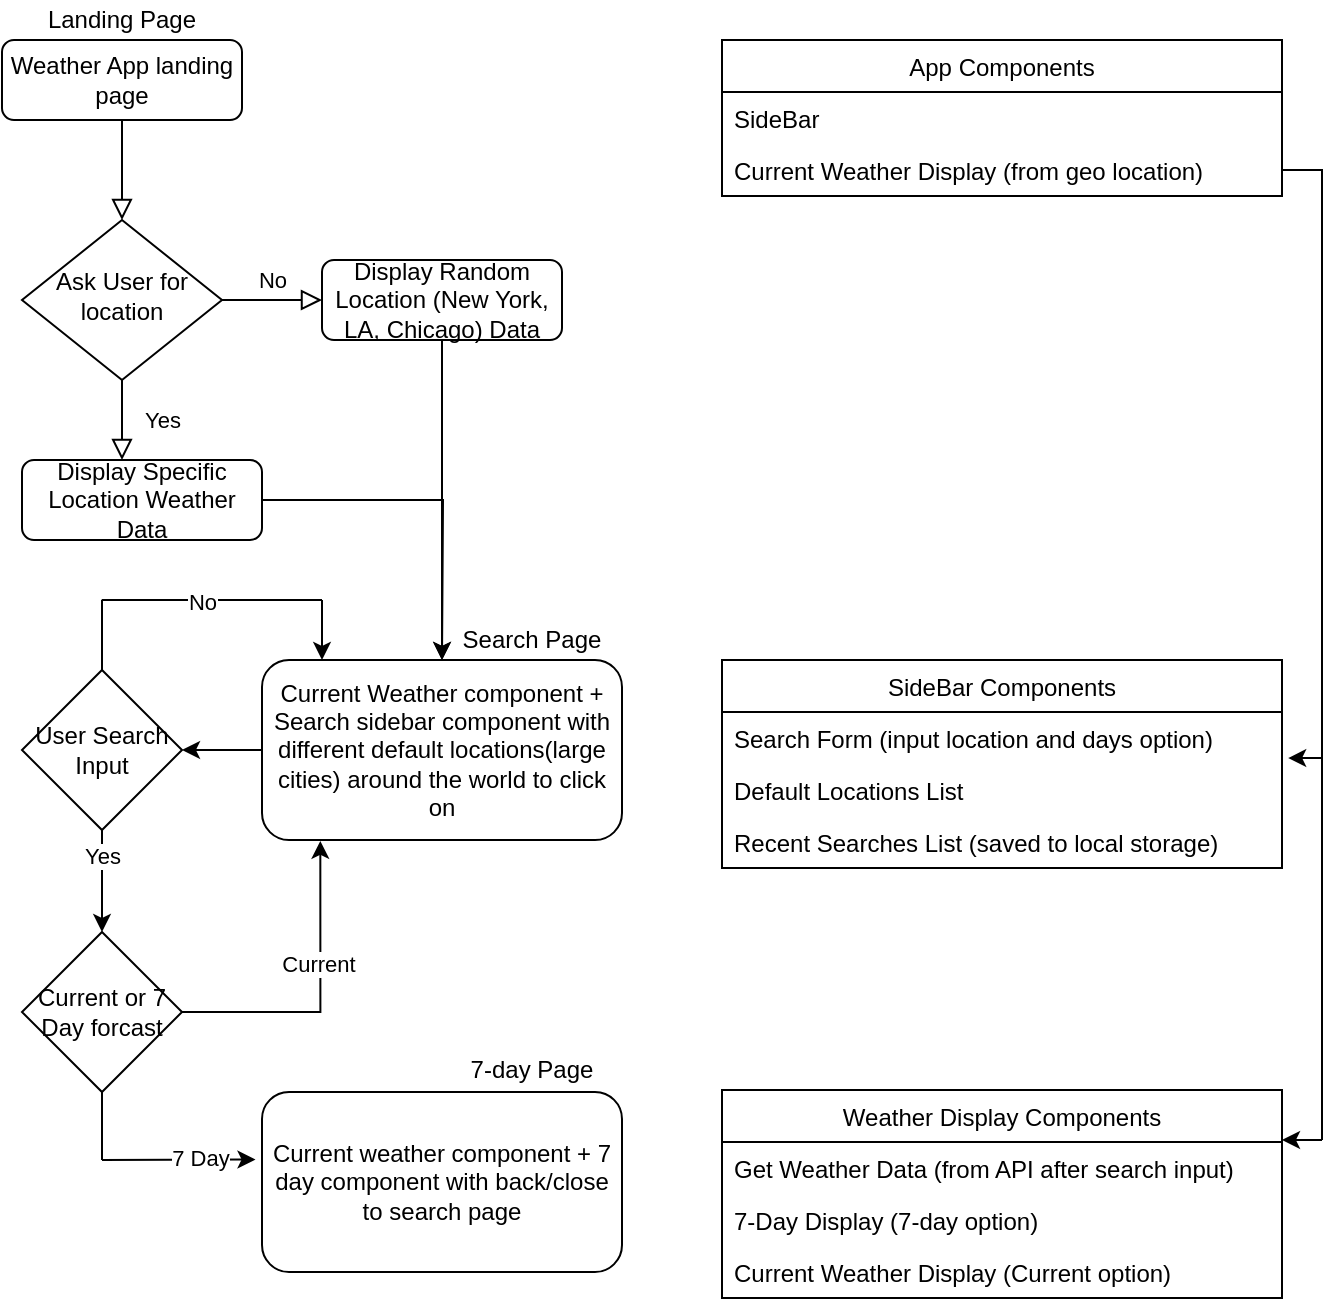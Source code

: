 <mxfile version="13.7.3" type="device"><diagram id="C5RBs43oDa-KdzZeNtuy" name="Page-1"><mxGraphModel dx="1326" dy="816" grid="0" gridSize="10" guides="1" tooltips="1" connect="1" arrows="1" fold="1" page="1" pageScale="1" pageWidth="827" pageHeight="1169" math="0" shadow="0"><root><mxCell id="WIyWlLk6GJQsqaUBKTNV-0"/><mxCell id="WIyWlLk6GJQsqaUBKTNV-1" parent="WIyWlLk6GJQsqaUBKTNV-0"/><mxCell id="WIyWlLk6GJQsqaUBKTNV-2" value="" style="rounded=0;html=1;jettySize=auto;orthogonalLoop=1;fontSize=11;endArrow=block;endFill=0;endSize=8;strokeWidth=1;shadow=0;labelBackgroundColor=none;edgeStyle=orthogonalEdgeStyle;" parent="WIyWlLk6GJQsqaUBKTNV-1" source="WIyWlLk6GJQsqaUBKTNV-3" target="WIyWlLk6GJQsqaUBKTNV-6" edge="1"><mxGeometry relative="1" as="geometry"/></mxCell><mxCell id="WIyWlLk6GJQsqaUBKTNV-3" value="Weather App landing page" style="rounded=1;whiteSpace=wrap;html=1;fontSize=12;glass=0;strokeWidth=1;shadow=0;" parent="WIyWlLk6GJQsqaUBKTNV-1" vertex="1"><mxGeometry x="83" y="80" width="120" height="40" as="geometry"/></mxCell><mxCell id="WIyWlLk6GJQsqaUBKTNV-4" value="Yes" style="rounded=0;html=1;jettySize=auto;orthogonalLoop=1;fontSize=11;endArrow=block;endFill=0;endSize=8;strokeWidth=1;shadow=0;labelBackgroundColor=none;edgeStyle=orthogonalEdgeStyle;" parent="WIyWlLk6GJQsqaUBKTNV-1" source="WIyWlLk6GJQsqaUBKTNV-6" edge="1"><mxGeometry y="20" relative="1" as="geometry"><mxPoint as="offset"/><mxPoint x="143" y="290" as="targetPoint"/></mxGeometry></mxCell><mxCell id="WIyWlLk6GJQsqaUBKTNV-5" value="No" style="edgeStyle=orthogonalEdgeStyle;rounded=0;html=1;jettySize=auto;orthogonalLoop=1;fontSize=11;endArrow=block;endFill=0;endSize=8;strokeWidth=1;shadow=0;labelBackgroundColor=none;" parent="WIyWlLk6GJQsqaUBKTNV-1" source="WIyWlLk6GJQsqaUBKTNV-6" target="WIyWlLk6GJQsqaUBKTNV-7" edge="1"><mxGeometry y="10" relative="1" as="geometry"><mxPoint as="offset"/></mxGeometry></mxCell><mxCell id="WIyWlLk6GJQsqaUBKTNV-6" value="Ask User for location" style="rhombus;whiteSpace=wrap;html=1;shadow=0;fontFamily=Helvetica;fontSize=12;align=center;strokeWidth=1;spacing=6;spacingTop=-4;" parent="WIyWlLk6GJQsqaUBKTNV-1" vertex="1"><mxGeometry x="93" y="170" width="100" height="80" as="geometry"/></mxCell><mxCell id="UInqxs0EbfpYMauiSdNI-1" style="edgeStyle=orthogonalEdgeStyle;rounded=0;orthogonalLoop=1;jettySize=auto;html=1;" edge="1" parent="WIyWlLk6GJQsqaUBKTNV-1" source="WIyWlLk6GJQsqaUBKTNV-7"><mxGeometry relative="1" as="geometry"><mxPoint x="303" y="390" as="targetPoint"/></mxGeometry></mxCell><mxCell id="WIyWlLk6GJQsqaUBKTNV-7" value="Display Random Location (New York, LA, Chicago) Data" style="rounded=1;whiteSpace=wrap;html=1;fontSize=12;glass=0;strokeWidth=1;shadow=0;" parent="WIyWlLk6GJQsqaUBKTNV-1" vertex="1"><mxGeometry x="243" y="190" width="120" height="40" as="geometry"/></mxCell><mxCell id="UInqxs0EbfpYMauiSdNI-2" style="edgeStyle=orthogonalEdgeStyle;rounded=0;orthogonalLoop=1;jettySize=auto;html=1;" edge="1" parent="WIyWlLk6GJQsqaUBKTNV-1" source="UInqxs0EbfpYMauiSdNI-0"><mxGeometry relative="1" as="geometry"><mxPoint x="303" y="390" as="targetPoint"/></mxGeometry></mxCell><mxCell id="UInqxs0EbfpYMauiSdNI-0" value="Display Specific Location Weather Data" style="rounded=1;whiteSpace=wrap;html=1;fontSize=12;glass=0;strokeWidth=1;shadow=0;" vertex="1" parent="WIyWlLk6GJQsqaUBKTNV-1"><mxGeometry x="93" y="290" width="120" height="40" as="geometry"/></mxCell><mxCell id="UInqxs0EbfpYMauiSdNI-6" style="edgeStyle=orthogonalEdgeStyle;rounded=0;orthogonalLoop=1;jettySize=auto;html=1;" edge="1" parent="WIyWlLk6GJQsqaUBKTNV-1" source="UInqxs0EbfpYMauiSdNI-4"><mxGeometry relative="1" as="geometry"><mxPoint x="173" y="435" as="targetPoint"/></mxGeometry></mxCell><mxCell id="UInqxs0EbfpYMauiSdNI-4" value="Current Weather component + Search sidebar component with different default locations(large cities) around the world to click on" style="rounded=1;whiteSpace=wrap;html=1;" vertex="1" parent="WIyWlLk6GJQsqaUBKTNV-1"><mxGeometry x="213" y="390" width="180" height="90" as="geometry"/></mxCell><mxCell id="UInqxs0EbfpYMauiSdNI-5" value="User Search Input" style="rhombus;whiteSpace=wrap;html=1;" vertex="1" parent="WIyWlLk6GJQsqaUBKTNV-1"><mxGeometry x="93" y="395" width="80" height="80" as="geometry"/></mxCell><mxCell id="UInqxs0EbfpYMauiSdNI-8" value="" style="endArrow=none;html=1;exitX=0.5;exitY=0;exitDx=0;exitDy=0;" edge="1" parent="WIyWlLk6GJQsqaUBKTNV-1" source="UInqxs0EbfpYMauiSdNI-5"><mxGeometry width="50" height="50" relative="1" as="geometry"><mxPoint x="128" y="390" as="sourcePoint"/><mxPoint x="133" y="360" as="targetPoint"/></mxGeometry></mxCell><mxCell id="UInqxs0EbfpYMauiSdNI-9" value="" style="endArrow=none;html=1;exitX=0.5;exitY=0;exitDx=0;exitDy=0;" edge="1" parent="WIyWlLk6GJQsqaUBKTNV-1"><mxGeometry width="50" height="50" relative="1" as="geometry"><mxPoint x="132.85" y="360" as="sourcePoint"/><mxPoint x="243" y="360" as="targetPoint"/></mxGeometry></mxCell><mxCell id="UInqxs0EbfpYMauiSdNI-13" value="No" style="edgeLabel;html=1;align=center;verticalAlign=middle;resizable=0;points=[];" vertex="1" connectable="0" parent="UInqxs0EbfpYMauiSdNI-9"><mxGeometry x="-0.105" y="-1" relative="1" as="geometry"><mxPoint as="offset"/></mxGeometry></mxCell><mxCell id="UInqxs0EbfpYMauiSdNI-11" value="" style="endArrow=classic;html=1;" edge="1" parent="WIyWlLk6GJQsqaUBKTNV-1"><mxGeometry width="50" height="50" relative="1" as="geometry"><mxPoint x="243" y="360" as="sourcePoint"/><mxPoint x="243" y="390" as="targetPoint"/></mxGeometry></mxCell><mxCell id="UInqxs0EbfpYMauiSdNI-16" value="" style="endArrow=classic;html=1;exitX=0.5;exitY=1;exitDx=0;exitDy=0;entryX=0.5;entryY=0;entryDx=0;entryDy=0;" edge="1" parent="WIyWlLk6GJQsqaUBKTNV-1" source="UInqxs0EbfpYMauiSdNI-5" target="UInqxs0EbfpYMauiSdNI-18"><mxGeometry width="50" height="50" relative="1" as="geometry"><mxPoint x="128" y="510" as="sourcePoint"/><mxPoint x="133" y="525" as="targetPoint"/></mxGeometry></mxCell><mxCell id="UInqxs0EbfpYMauiSdNI-17" value="Yes" style="edgeLabel;html=1;align=center;verticalAlign=middle;resizable=0;points=[];" vertex="1" connectable="0" parent="UInqxs0EbfpYMauiSdNI-16"><mxGeometry x="-0.506" relative="1" as="geometry"><mxPoint as="offset"/></mxGeometry></mxCell><mxCell id="UInqxs0EbfpYMauiSdNI-19" style="edgeStyle=orthogonalEdgeStyle;rounded=0;orthogonalLoop=1;jettySize=auto;html=1;entryX=0.162;entryY=1.005;entryDx=0;entryDy=0;entryPerimeter=0;" edge="1" parent="WIyWlLk6GJQsqaUBKTNV-1" source="UInqxs0EbfpYMauiSdNI-18" target="UInqxs0EbfpYMauiSdNI-4"><mxGeometry relative="1" as="geometry"/></mxCell><mxCell id="UInqxs0EbfpYMauiSdNI-20" value="Current" style="edgeLabel;html=1;align=center;verticalAlign=middle;resizable=0;points=[];" vertex="1" connectable="0" parent="UInqxs0EbfpYMauiSdNI-19"><mxGeometry x="-0.124" y="24" relative="1" as="geometry"><mxPoint as="offset"/></mxGeometry></mxCell><mxCell id="UInqxs0EbfpYMauiSdNI-18" value="Current or 7 Day forcast" style="rhombus;whiteSpace=wrap;html=1;" vertex="1" parent="WIyWlLk6GJQsqaUBKTNV-1"><mxGeometry x="93" y="526" width="80" height="80" as="geometry"/></mxCell><mxCell id="UInqxs0EbfpYMauiSdNI-21" value="Current weather component + 7 day component with back/close to search page" style="rounded=1;whiteSpace=wrap;html=1;" vertex="1" parent="WIyWlLk6GJQsqaUBKTNV-1"><mxGeometry x="213" y="606" width="180" height="90" as="geometry"/></mxCell><mxCell id="UInqxs0EbfpYMauiSdNI-23" value="" style="endArrow=none;html=1;" edge="1" parent="WIyWlLk6GJQsqaUBKTNV-1"><mxGeometry width="50" height="50" relative="1" as="geometry"><mxPoint x="133" y="640" as="sourcePoint"/><mxPoint x="133" y="606" as="targetPoint"/></mxGeometry></mxCell><mxCell id="UInqxs0EbfpYMauiSdNI-25" value="" style="endArrow=classic;html=1;entryX=-0.018;entryY=0.375;entryDx=0;entryDy=0;entryPerimeter=0;" edge="1" parent="WIyWlLk6GJQsqaUBKTNV-1" target="UInqxs0EbfpYMauiSdNI-21"><mxGeometry width="50" height="50" relative="1" as="geometry"><mxPoint x="133" y="640" as="sourcePoint"/><mxPoint x="183" y="590" as="targetPoint"/></mxGeometry></mxCell><mxCell id="UInqxs0EbfpYMauiSdNI-26" value="7 Day" style="edgeLabel;html=1;align=center;verticalAlign=middle;resizable=0;points=[];" vertex="1" connectable="0" parent="UInqxs0EbfpYMauiSdNI-25"><mxGeometry x="0.262" y="1" relative="1" as="geometry"><mxPoint as="offset"/></mxGeometry></mxCell><mxCell id="UInqxs0EbfpYMauiSdNI-49" style="edgeStyle=orthogonalEdgeStyle;rounded=0;orthogonalLoop=1;jettySize=auto;html=1;entryX=1.011;entryY=0.885;entryDx=0;entryDy=0;entryPerimeter=0;exitX=1;exitY=0.5;exitDx=0;exitDy=0;" edge="1" parent="WIyWlLk6GJQsqaUBKTNV-1" source="UInqxs0EbfpYMauiSdNI-48" target="UInqxs0EbfpYMauiSdNI-41"><mxGeometry relative="1" as="geometry"/></mxCell><mxCell id="UInqxs0EbfpYMauiSdNI-37" value="Landing Page" style="text;html=1;strokeColor=none;fillColor=none;align=center;verticalAlign=middle;whiteSpace=wrap;rounded=0;" vertex="1" parent="WIyWlLk6GJQsqaUBKTNV-1"><mxGeometry x="98" y="60" width="90" height="20" as="geometry"/></mxCell><mxCell id="UInqxs0EbfpYMauiSdNI-38" value="Search Page" style="text;html=1;strokeColor=none;fillColor=none;align=center;verticalAlign=middle;whiteSpace=wrap;rounded=0;" vertex="1" parent="WIyWlLk6GJQsqaUBKTNV-1"><mxGeometry x="293" y="370" width="110" height="20" as="geometry"/></mxCell><mxCell id="UInqxs0EbfpYMauiSdNI-39" value="7-day Page" style="text;html=1;strokeColor=none;fillColor=none;align=center;verticalAlign=middle;whiteSpace=wrap;rounded=0;" vertex="1" parent="WIyWlLk6GJQsqaUBKTNV-1"><mxGeometry x="303" y="585" width="90" height="20" as="geometry"/></mxCell><mxCell id="UInqxs0EbfpYMauiSdNI-50" value="" style="endArrow=none;html=1;" edge="1" parent="WIyWlLk6GJQsqaUBKTNV-1"><mxGeometry width="50" height="50" relative="1" as="geometry"><mxPoint x="743" y="630" as="sourcePoint"/><mxPoint x="743" y="430" as="targetPoint"/></mxGeometry></mxCell><mxCell id="UInqxs0EbfpYMauiSdNI-51" value="" style="endArrow=classic;html=1;" edge="1" parent="WIyWlLk6GJQsqaUBKTNV-1"><mxGeometry width="50" height="50" relative="1" as="geometry"><mxPoint x="743" y="630" as="sourcePoint"/><mxPoint x="723" y="630" as="targetPoint"/></mxGeometry></mxCell><mxCell id="UInqxs0EbfpYMauiSdNI-28" value="App Components" style="swimlane;fontStyle=0;childLayout=stackLayout;horizontal=1;startSize=26;fillColor=none;horizontalStack=0;resizeParent=1;resizeParentMax=0;resizeLast=0;collapsible=1;marginBottom=0;" vertex="1" parent="WIyWlLk6GJQsqaUBKTNV-1"><mxGeometry x="443" y="80" width="280" height="78" as="geometry"><mxRectangle x="520" y="280" width="100" height="26" as="alternateBounds"/></mxGeometry></mxCell><mxCell id="UInqxs0EbfpYMauiSdNI-33" value="SideBar" style="text;strokeColor=none;fillColor=none;align=left;verticalAlign=top;spacingLeft=4;spacingRight=4;overflow=hidden;rotatable=0;points=[[0,0.5],[1,0.5]];portConstraint=eastwest;" vertex="1" parent="UInqxs0EbfpYMauiSdNI-28"><mxGeometry y="26" width="280" height="26" as="geometry"/></mxCell><mxCell id="UInqxs0EbfpYMauiSdNI-48" value="Current Weather Display (from geo location)" style="text;strokeColor=none;fillColor=none;align=left;verticalAlign=top;spacingLeft=4;spacingRight=4;overflow=hidden;rotatable=0;points=[[0,0.5],[1,0.5]];portConstraint=eastwest;" vertex="1" parent="UInqxs0EbfpYMauiSdNI-28"><mxGeometry y="52" width="280" height="26" as="geometry"/></mxCell><mxCell id="UInqxs0EbfpYMauiSdNI-44" value="Weather Display Components" style="swimlane;fontStyle=0;childLayout=stackLayout;horizontal=1;startSize=26;fillColor=none;horizontalStack=0;resizeParent=1;resizeParentMax=0;resizeLast=0;collapsible=1;marginBottom=0;" vertex="1" parent="WIyWlLk6GJQsqaUBKTNV-1"><mxGeometry x="443" y="605" width="280" height="104" as="geometry"/></mxCell><mxCell id="UInqxs0EbfpYMauiSdNI-58" value="Get Weather Data (from API after search input)" style="text;strokeColor=none;fillColor=none;align=left;verticalAlign=top;spacingLeft=4;spacingRight=4;overflow=hidden;rotatable=0;points=[[0,0.5],[1,0.5]];portConstraint=eastwest;" vertex="1" parent="UInqxs0EbfpYMauiSdNI-44"><mxGeometry y="26" width="280" height="26" as="geometry"/></mxCell><mxCell id="UInqxs0EbfpYMauiSdNI-46" value="7-Day Display (7-day option)" style="text;strokeColor=none;fillColor=none;align=left;verticalAlign=top;spacingLeft=4;spacingRight=4;overflow=hidden;rotatable=0;points=[[0,0.5],[1,0.5]];portConstraint=eastwest;" vertex="1" parent="UInqxs0EbfpYMauiSdNI-44"><mxGeometry y="52" width="280" height="26" as="geometry"/></mxCell><mxCell id="UInqxs0EbfpYMauiSdNI-57" value="Current Weather Display (Current option)" style="text;strokeColor=none;fillColor=none;align=left;verticalAlign=top;spacingLeft=4;spacingRight=4;overflow=hidden;rotatable=0;points=[[0,0.5],[1,0.5]];portConstraint=eastwest;" vertex="1" parent="UInqxs0EbfpYMauiSdNI-44"><mxGeometry y="78" width="280" height="26" as="geometry"/></mxCell><mxCell id="UInqxs0EbfpYMauiSdNI-40" value="SideBar Components" style="swimlane;fontStyle=0;childLayout=stackLayout;horizontal=1;startSize=26;fillColor=none;horizontalStack=0;resizeParent=1;resizeParentMax=0;resizeLast=0;collapsible=1;marginBottom=0;" vertex="1" parent="WIyWlLk6GJQsqaUBKTNV-1"><mxGeometry x="443" y="390" width="280" height="104" as="geometry"/></mxCell><mxCell id="UInqxs0EbfpYMauiSdNI-41" value="Search Form (input location and days option)" style="text;strokeColor=none;fillColor=none;align=left;verticalAlign=top;spacingLeft=4;spacingRight=4;overflow=hidden;rotatable=0;points=[[0,0.5],[1,0.5]];portConstraint=eastwest;" vertex="1" parent="UInqxs0EbfpYMauiSdNI-40"><mxGeometry y="26" width="280" height="26" as="geometry"/></mxCell><mxCell id="UInqxs0EbfpYMauiSdNI-43" value="Default Locations List" style="text;strokeColor=none;fillColor=none;align=left;verticalAlign=top;spacingLeft=4;spacingRight=4;overflow=hidden;rotatable=0;points=[[0,0.5],[1,0.5]];portConstraint=eastwest;" vertex="1" parent="UInqxs0EbfpYMauiSdNI-40"><mxGeometry y="52" width="280" height="26" as="geometry"/></mxCell><mxCell id="UInqxs0EbfpYMauiSdNI-59" value="Recent Searches List (saved to local storage)" style="text;strokeColor=none;fillColor=none;align=left;verticalAlign=top;spacingLeft=4;spacingRight=4;overflow=hidden;rotatable=0;points=[[0,0.5],[1,0.5]];portConstraint=eastwest;" vertex="1" parent="UInqxs0EbfpYMauiSdNI-40"><mxGeometry y="78" width="280" height="26" as="geometry"/></mxCell></root></mxGraphModel></diagram></mxfile>